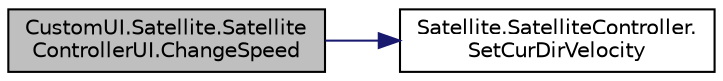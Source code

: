 digraph "CustomUI.Satellite.SatelliteControllerUI.ChangeSpeed"
{
 // INTERACTIVE_SVG=YES
 // LATEX_PDF_SIZE
  edge [fontname="Helvetica",fontsize="10",labelfontname="Helvetica",labelfontsize="10"];
  node [fontname="Helvetica",fontsize="10",shape=record];
  rankdir="LR";
  Node1 [label="CustomUI.Satellite.Satellite\lControllerUI.ChangeSpeed",height=0.2,width=0.4,color="black", fillcolor="grey75", style="filled", fontcolor="black",tooltip=" "];
  Node1 -> Node2 [color="midnightblue",fontsize="10",style="solid",fontname="Helvetica"];
  Node2 [label="Satellite.SatelliteController.\lSetCurDirVelocity",height=0.2,width=0.4,color="black", fillcolor="white", style="filled",URL="$class_satellite_1_1_satellite_controller.html#aec52dd8d25cfd545997923c293266a0d",tooltip="设置速度"];
}

